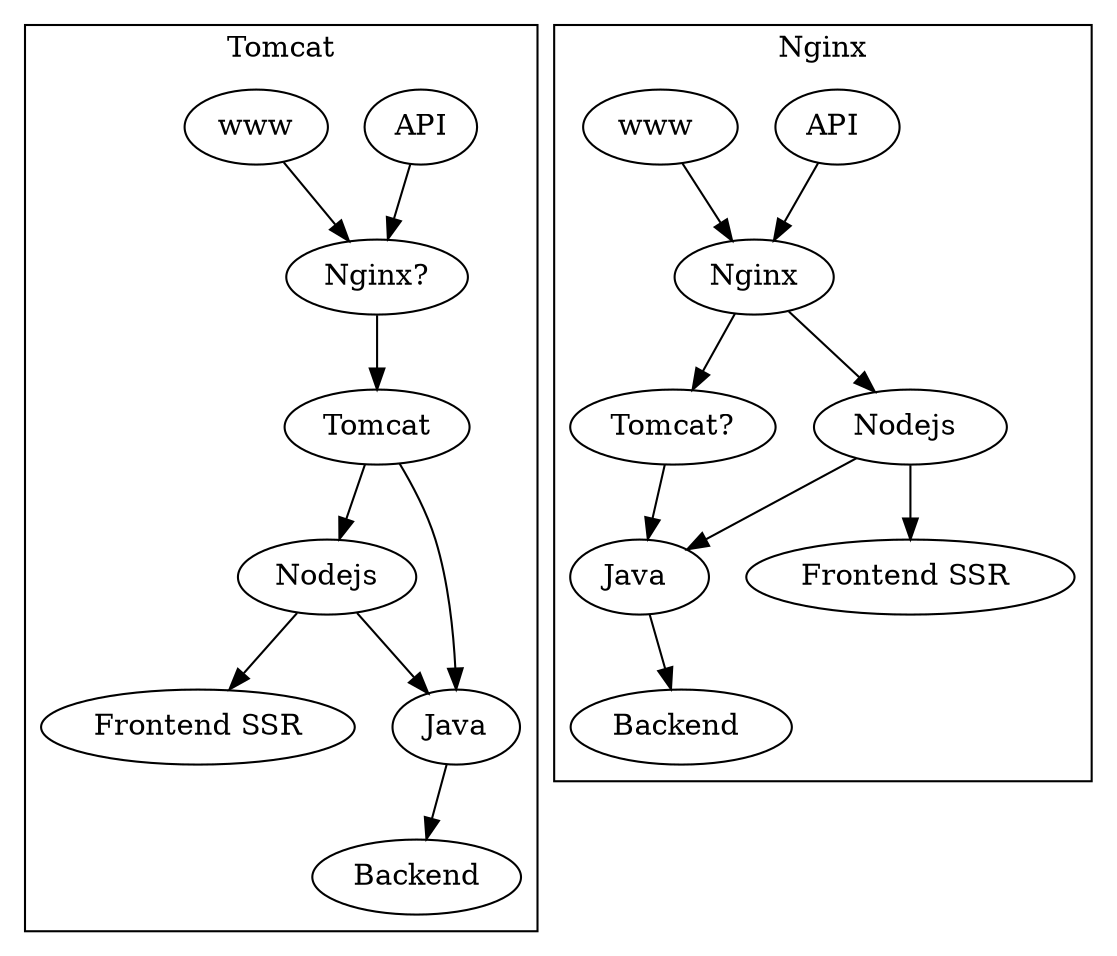 digraph {
	subgraph "cluster_java" {
		label = "Tomcat";
		API -> "Nginx?";
		www -> "Nginx?";
		"Nginx?" -> Tomcat -> "Nodejs" -> "Frontend SSR";
		Nodejs -> Java;
		Tomcat -> Java -> Backend;
	}

	subgraph "cluster_nginx" {
		label = "Nginx";
		"API " -> "Nginx";
		"www " -> Nginx;
		Nginx -> "Tomcat?" -> "Java " -> "Backend ";
		Nginx -> "Nodejs " -> "Frontend SSR ";
		"Nodejs " -> "Java ";
		/* "Nginx?" -> Tomcat -> "Nodejs" -> "Frontend SSR"; */
		/* Tomcat -> Java -> Backend; */
	}
}
